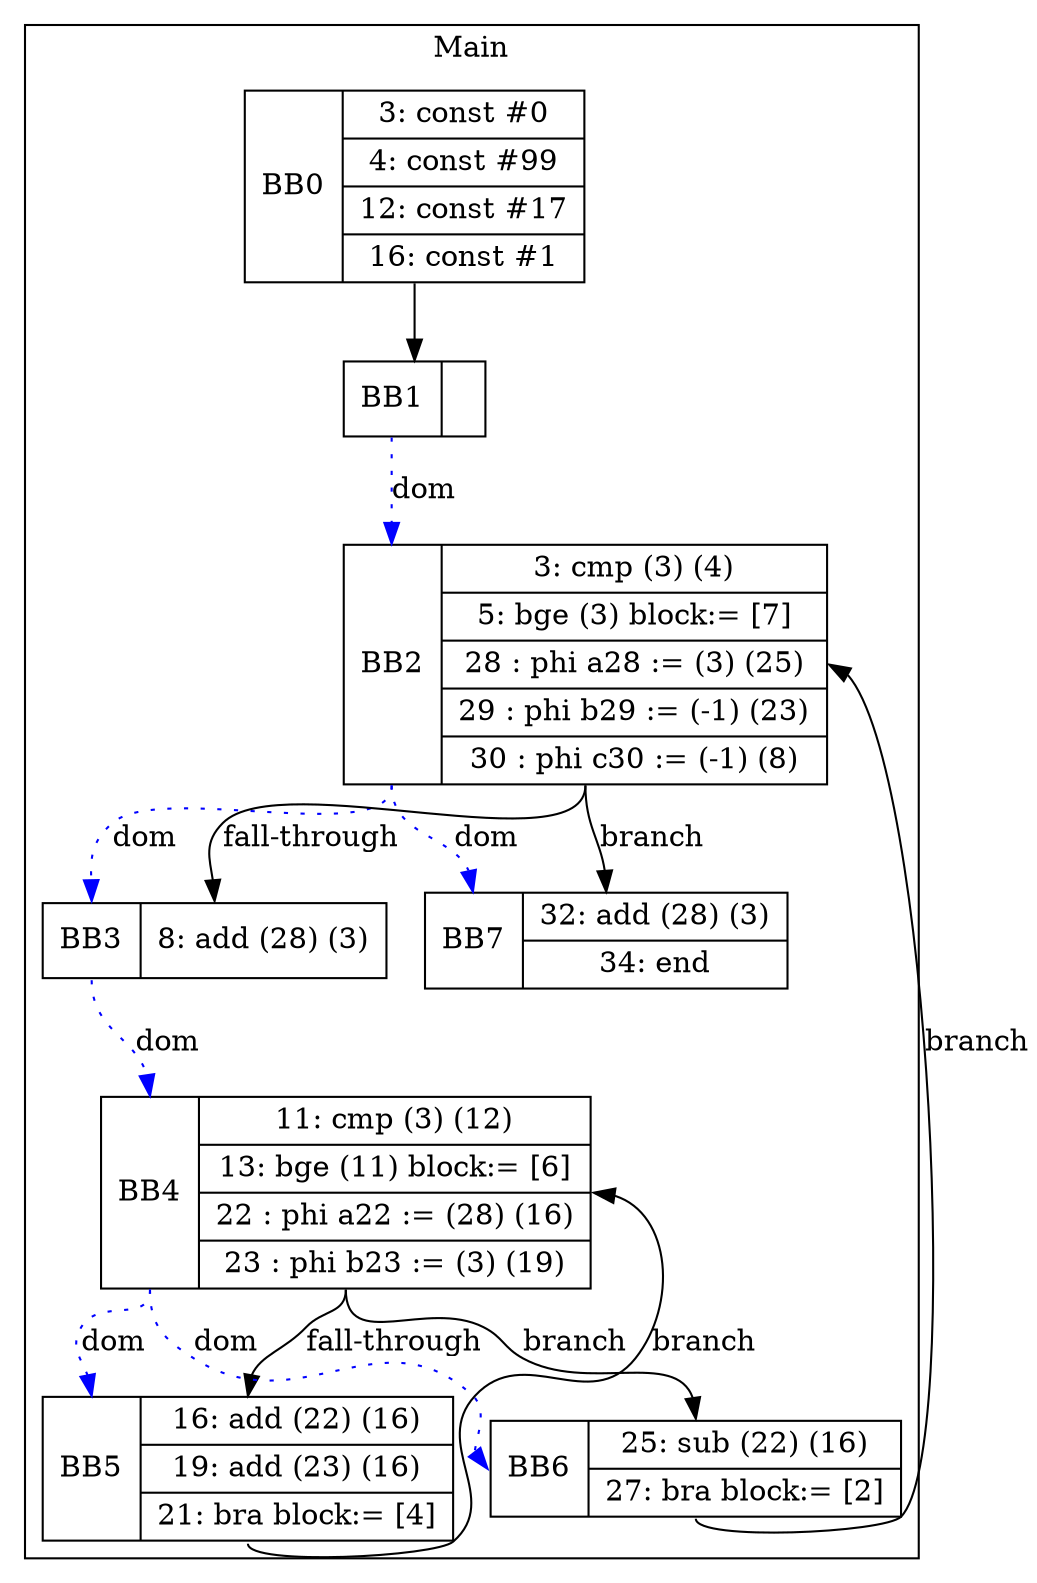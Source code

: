 digraph G {
node [shape=record];
subgraph cluster_main{
label = "Main";
BB0 [shape=record, label="<b>BB0|{3: const #0|4: const #99|12: const #17|16: const #1}"];
BB1 [shape=record, label="<b>BB1|}"];
BB2 [shape=record, label="<b>BB2|{3: cmp (3) (4)|5: bge (3) block:= [7]|28 : phi a28 := (3) (25)|29 : phi b29 := (-1) (23)|30 : phi c30 := (-1) (8)}"];
BB3 [shape=record, label="<b>BB3|{8: add (28) (3)}"];
BB4 [shape=record, label="<b>BB4|{11: cmp (3) (12)|13: bge (11) block:= [6]|22 : phi a22 := (28) (16)|23 : phi b23 := (3) (19)}"];
BB5 [shape=record, label="<b>BB5|{16: add (22) (16)|19: add (23) (16)|21: bra block:= [4]}"];
BB6 [shape=record, label="<b>BB6|{25: sub (22) (16)|27: bra block:= [2]}"];
BB7 [shape=record, label="<b>BB7|{32: add (28) (3)|34: end}"];
}
BB0:s -> BB1:n ;
BB1:b -> BB2:b [color=blue, style=dotted, label="dom"];
BB3:b -> BB4:b [color=blue, style=dotted, label="dom"];
BB2:b -> BB7:b [color=blue, style=dotted, label="dom"];
BB4:b -> BB6:b [color=blue, style=dotted, label="dom"];
BB2:b -> BB3:b [color=blue, style=dotted, label="dom"];
BB4:b -> BB5:b [color=blue, style=dotted, label="dom"];
BB4:s -> BB6:n [label="branch"];
BB2:s -> BB7:n [label="branch"];
BB6:s -> BB2:e [label="branch"];
BB5:s -> BB4:e [label="branch"];
BB2:s -> BB3:n [label="fall-through"];
BB4:s -> BB5:n [label="fall-through"];
}
